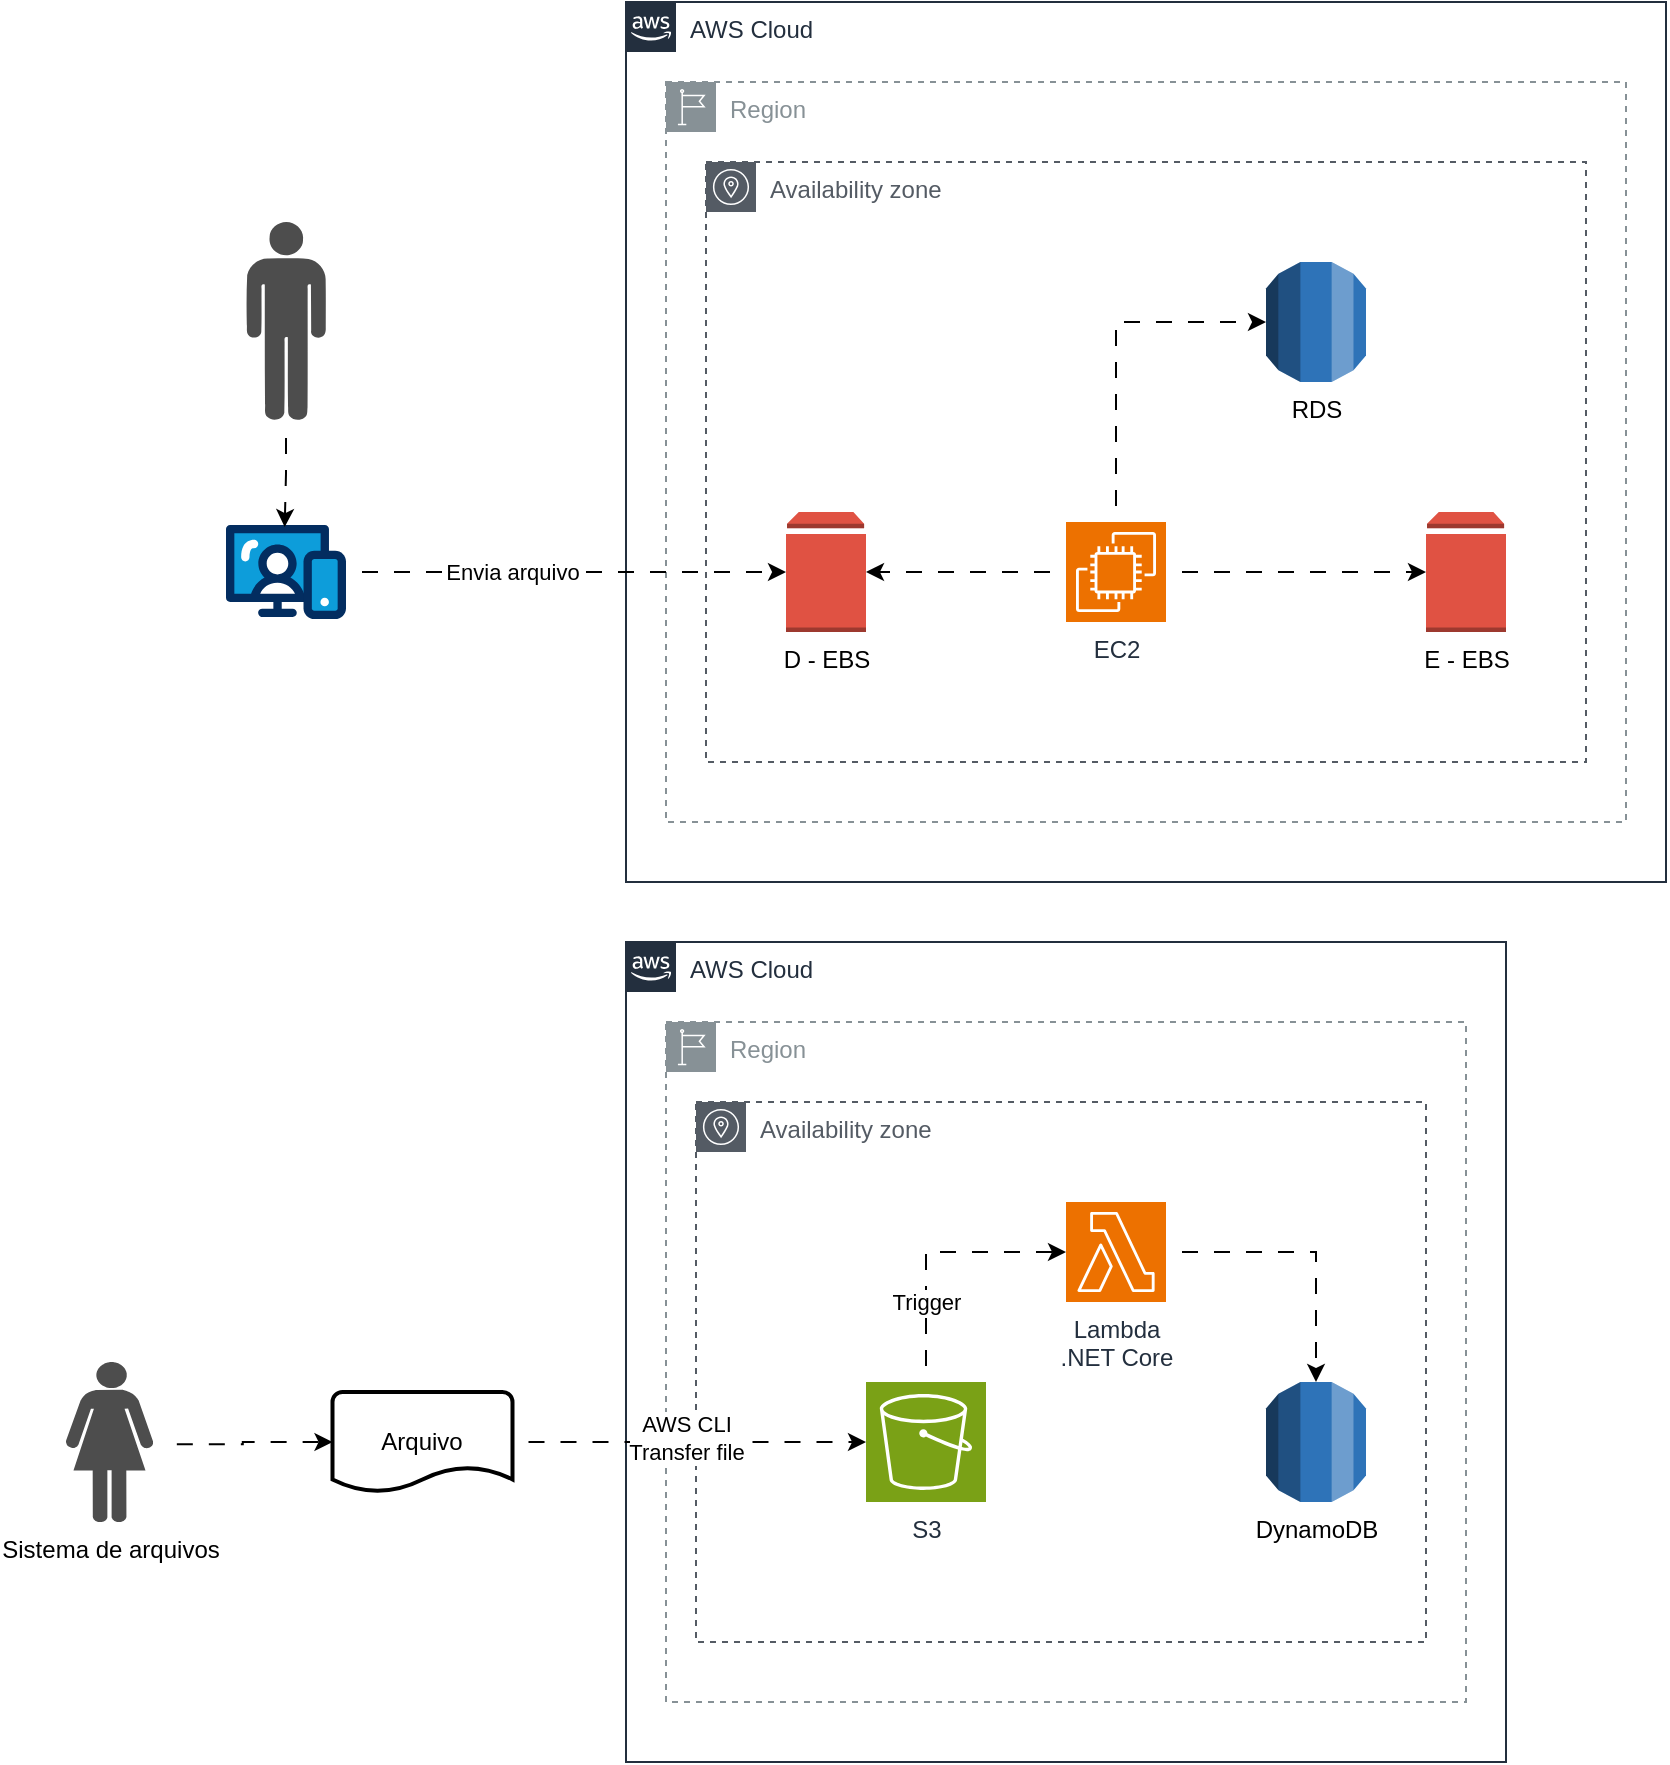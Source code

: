 <mxfile version="28.1.2">
  <diagram name="Página-1" id="TAZYYFVGmOiwBqu2cngv">
    <mxGraphModel dx="1819" dy="596" grid="1" gridSize="10" guides="1" tooltips="1" connect="1" arrows="1" fold="1" page="1" pageScale="1" pageWidth="827" pageHeight="1169" math="0" shadow="0">
      <root>
        <mxCell id="0" />
        <mxCell id="1" parent="0" />
        <mxCell id="4NUzQ8OtlcHXTNtB0GQe-2" value="" style="verticalLabelPosition=bottom;aspect=fixed;html=1;shape=mxgraph.salesforce.web;fillColorStyles=fillColor2,fillColor3,fillColor4;fillColor2=#032d60;fillColor3=#0d9dda;fillColor4=#ffffff;fillColor=none;strokeColor=none;" vertex="1" parent="1">
          <mxGeometry x="-90" y="401.3" width="60" height="47.4" as="geometry" />
        </mxCell>
        <mxCell id="4NUzQ8OtlcHXTNtB0GQe-4" value="" style="verticalLabelPosition=bottom;sketch=0;html=1;fillColor=#4D4D4D;verticalAlign=top;align=center;pointerEvents=1;shape=mxgraph.cisco_safe.design.actor_2;" vertex="1" parent="1">
          <mxGeometry x="-80" y="250" width="40" height="100" as="geometry" />
        </mxCell>
        <mxCell id="4NUzQ8OtlcHXTNtB0GQe-5" style="edgeStyle=orthogonalEdgeStyle;rounded=0;orthogonalLoop=1;jettySize=auto;html=1;entryX=0.489;entryY=0.023;entryDx=0;entryDy=0;entryPerimeter=0;snapToPoint=1;flowAnimation=1;" edge="1" parent="1" source="4NUzQ8OtlcHXTNtB0GQe-4" target="4NUzQ8OtlcHXTNtB0GQe-2">
          <mxGeometry relative="1" as="geometry" />
        </mxCell>
        <mxCell id="4NUzQ8OtlcHXTNtB0GQe-8" value="AWS Cloud" style="points=[[0,0],[0.25,0],[0.5,0],[0.75,0],[1,0],[1,0.25],[1,0.5],[1,0.75],[1,1],[0.75,1],[0.5,1],[0.25,1],[0,1],[0,0.75],[0,0.5],[0,0.25]];outlineConnect=0;gradientColor=none;html=1;whiteSpace=wrap;fontSize=12;fontStyle=0;container=1;pointerEvents=0;collapsible=0;recursiveResize=0;shape=mxgraph.aws4.group;grIcon=mxgraph.aws4.group_aws_cloud_alt;strokeColor=#232F3E;fillColor=none;verticalAlign=top;align=left;spacingLeft=30;fontColor=#232F3E;dashed=0;" vertex="1" parent="1">
          <mxGeometry x="110" y="140" width="520" height="440" as="geometry" />
        </mxCell>
        <mxCell id="4NUzQ8OtlcHXTNtB0GQe-11" value="Region" style="sketch=0;outlineConnect=0;gradientColor=none;html=1;whiteSpace=wrap;fontSize=12;fontStyle=0;shape=mxgraph.aws4.group;grIcon=mxgraph.aws4.group_region;strokeColor=#879196;fillColor=none;verticalAlign=top;align=left;spacingLeft=30;fontColor=#879196;dashed=1;" vertex="1" parent="4NUzQ8OtlcHXTNtB0GQe-8">
          <mxGeometry x="20" y="40" width="480" height="370" as="geometry" />
        </mxCell>
        <mxCell id="4NUzQ8OtlcHXTNtB0GQe-10" value="Availability zone" style="sketch=0;outlineConnect=0;gradientColor=none;html=1;whiteSpace=wrap;fontSize=12;fontStyle=0;shape=mxgraph.aws4.group;grIcon=mxgraph.aws4.group_availability_zone;strokeColor=#545B64;fillColor=none;verticalAlign=top;align=left;spacingLeft=30;fontColor=#545B64;dashed=1;" vertex="1" parent="4NUzQ8OtlcHXTNtB0GQe-8">
          <mxGeometry x="40" y="80" width="440" height="300" as="geometry" />
        </mxCell>
        <mxCell id="4NUzQ8OtlcHXTNtB0GQe-1" value="D - EBS" style="outlineConnect=0;dashed=0;verticalLabelPosition=bottom;verticalAlign=top;align=center;html=1;shape=mxgraph.aws3.volume;fillColor=#E05243;gradientColor=none;" vertex="1" parent="4NUzQ8OtlcHXTNtB0GQe-8">
          <mxGeometry x="80" y="255" width="40" height="60" as="geometry" />
        </mxCell>
        <mxCell id="4NUzQ8OtlcHXTNtB0GQe-12" style="edgeStyle=orthogonalEdgeStyle;rounded=0;orthogonalLoop=1;jettySize=auto;html=1;flowAnimation=1;" edge="1" parent="4NUzQ8OtlcHXTNtB0GQe-8" source="4NUzQ8OtlcHXTNtB0GQe-9" target="4NUzQ8OtlcHXTNtB0GQe-1">
          <mxGeometry relative="1" as="geometry" />
        </mxCell>
        <mxCell id="4NUzQ8OtlcHXTNtB0GQe-14" style="edgeStyle=orthogonalEdgeStyle;rounded=0;orthogonalLoop=1;jettySize=auto;html=1;exitX=1;exitY=0.5;exitDx=0;exitDy=0;exitPerimeter=0;flowAnimation=1;" edge="1" parent="4NUzQ8OtlcHXTNtB0GQe-8" source="4NUzQ8OtlcHXTNtB0GQe-9" target="4NUzQ8OtlcHXTNtB0GQe-13">
          <mxGeometry relative="1" as="geometry" />
        </mxCell>
        <mxCell id="4NUzQ8OtlcHXTNtB0GQe-9" value="EC2" style="sketch=0;points=[[0,0,0],[0.25,0,0],[0.5,0,0],[0.75,0,0],[1,0,0],[0,1,0],[0.25,1,0],[0.5,1,0],[0.75,1,0],[1,1,0],[0,0.25,0],[0,0.5,0],[0,0.75,0],[1,0.25,0],[1,0.5,0],[1,0.75,0]];outlineConnect=0;fontColor=#232F3E;fillColor=#ED7100;strokeColor=#ffffff;dashed=0;verticalLabelPosition=bottom;verticalAlign=top;align=center;html=1;fontSize=12;fontStyle=0;aspect=fixed;shape=mxgraph.aws4.resourceIcon;resIcon=mxgraph.aws4.ec2;" vertex="1" parent="4NUzQ8OtlcHXTNtB0GQe-8">
          <mxGeometry x="220" y="260" width="50" height="50" as="geometry" />
        </mxCell>
        <mxCell id="4NUzQ8OtlcHXTNtB0GQe-13" value="E - EBS" style="outlineConnect=0;dashed=0;verticalLabelPosition=bottom;verticalAlign=top;align=center;html=1;shape=mxgraph.aws3.volume;fillColor=#E05243;gradientColor=none;" vertex="1" parent="4NUzQ8OtlcHXTNtB0GQe-8">
          <mxGeometry x="400" y="255" width="40" height="60" as="geometry" />
        </mxCell>
        <mxCell id="4NUzQ8OtlcHXTNtB0GQe-15" value="RDS" style="outlineConnect=0;dashed=0;verticalLabelPosition=bottom;verticalAlign=top;align=center;html=1;shape=mxgraph.aws3.rds;fillColor=#2E73B8;gradientColor=none;" vertex="1" parent="4NUzQ8OtlcHXTNtB0GQe-8">
          <mxGeometry x="320" y="130" width="50" height="60" as="geometry" />
        </mxCell>
        <mxCell id="4NUzQ8OtlcHXTNtB0GQe-16" style="edgeStyle=orthogonalEdgeStyle;rounded=0;orthogonalLoop=1;jettySize=auto;html=1;exitX=0.5;exitY=0;exitDx=0;exitDy=0;exitPerimeter=0;entryX=0;entryY=0.5;entryDx=0;entryDy=0;entryPerimeter=0;flowAnimation=1;" edge="1" parent="4NUzQ8OtlcHXTNtB0GQe-8" source="4NUzQ8OtlcHXTNtB0GQe-9" target="4NUzQ8OtlcHXTNtB0GQe-15">
          <mxGeometry relative="1" as="geometry" />
        </mxCell>
        <mxCell id="4NUzQ8OtlcHXTNtB0GQe-17" style="edgeStyle=orthogonalEdgeStyle;rounded=0;orthogonalLoop=1;jettySize=auto;html=1;entryX=0;entryY=0.5;entryDx=0;entryDy=0;entryPerimeter=0;flowAnimation=1;" edge="1" parent="1" source="4NUzQ8OtlcHXTNtB0GQe-2" target="4NUzQ8OtlcHXTNtB0GQe-1">
          <mxGeometry relative="1" as="geometry" />
        </mxCell>
        <mxCell id="4NUzQ8OtlcHXTNtB0GQe-18" value="Envia arquivo" style="edgeLabel;html=1;align=center;verticalAlign=middle;resizable=0;points=[];" vertex="1" connectable="0" parent="4NUzQ8OtlcHXTNtB0GQe-17">
          <mxGeometry x="-0.374" y="4" relative="1" as="geometry">
            <mxPoint x="14" y="4" as="offset" />
          </mxGeometry>
        </mxCell>
        <mxCell id="4NUzQ8OtlcHXTNtB0GQe-30" value="AWS Cloud" style="points=[[0,0],[0.25,0],[0.5,0],[0.75,0],[1,0],[1,0.25],[1,0.5],[1,0.75],[1,1],[0.75,1],[0.5,1],[0.25,1],[0,1],[0,0.75],[0,0.5],[0,0.25]];outlineConnect=0;gradientColor=none;html=1;whiteSpace=wrap;fontSize=12;fontStyle=0;container=1;pointerEvents=0;collapsible=0;recursiveResize=0;shape=mxgraph.aws4.group;grIcon=mxgraph.aws4.group_aws_cloud_alt;strokeColor=#232F3E;fillColor=none;verticalAlign=top;align=left;spacingLeft=30;fontColor=#232F3E;dashed=0;" vertex="1" parent="1">
          <mxGeometry x="110" y="610" width="440" height="410" as="geometry" />
        </mxCell>
        <mxCell id="4NUzQ8OtlcHXTNtB0GQe-31" value="Region" style="sketch=0;outlineConnect=0;gradientColor=none;html=1;whiteSpace=wrap;fontSize=12;fontStyle=0;shape=mxgraph.aws4.group;grIcon=mxgraph.aws4.group_region;strokeColor=#879196;fillColor=none;verticalAlign=top;align=left;spacingLeft=30;fontColor=#879196;dashed=1;" vertex="1" parent="4NUzQ8OtlcHXTNtB0GQe-30">
          <mxGeometry x="20" y="40" width="400" height="340" as="geometry" />
        </mxCell>
        <mxCell id="4NUzQ8OtlcHXTNtB0GQe-32" value="Availability zone" style="outlineConnect=0;gradientColor=none;html=1;whiteSpace=wrap;fontSize=12;fontStyle=0;shape=mxgraph.aws4.group;grIcon=mxgraph.aws4.group_availability_zone;strokeColor=#545B64;fillColor=none;verticalAlign=top;align=left;spacingLeft=30;fontColor=#545B64;dashed=1;shadow=0;" vertex="1" parent="4NUzQ8OtlcHXTNtB0GQe-30">
          <mxGeometry x="35" y="80" width="365" height="270" as="geometry" />
        </mxCell>
        <mxCell id="4NUzQ8OtlcHXTNtB0GQe-33" value="S3" style="sketch=0;points=[[0,0,0],[0.25,0,0],[0.5,0,0],[0.75,0,0],[1,0,0],[0,1,0],[0.25,1,0],[0.5,1,0],[0.75,1,0],[1,1,0],[0,0.25,0],[0,0.5,0],[0,0.75,0],[1,0.25,0],[1,0.5,0],[1,0.75,0]];outlineConnect=0;fontColor=#232F3E;fillColor=#7AA116;strokeColor=#ffffff;dashed=0;verticalLabelPosition=bottom;verticalAlign=top;align=center;html=1;fontSize=12;fontStyle=0;aspect=fixed;shape=mxgraph.aws4.resourceIcon;resIcon=mxgraph.aws4.s3;" vertex="1" parent="4NUzQ8OtlcHXTNtB0GQe-30">
          <mxGeometry x="120" y="220" width="60" height="60" as="geometry" />
        </mxCell>
        <mxCell id="4NUzQ8OtlcHXTNtB0GQe-34" value="Lambda&lt;div&gt;.NET Core&lt;/div&gt;" style="sketch=0;points=[[0,0,0],[0.25,0,0],[0.5,0,0],[0.75,0,0],[1,0,0],[0,1,0],[0.25,1,0],[0.5,1,0],[0.75,1,0],[1,1,0],[0,0.25,0],[0,0.5,0],[0,0.75,0],[1,0.25,0],[1,0.5,0],[1,0.75,0]];outlineConnect=0;fontColor=#232F3E;fillColor=#ED7100;strokeColor=#ffffff;dashed=0;verticalLabelPosition=bottom;verticalAlign=top;align=center;html=1;fontSize=12;fontStyle=0;aspect=fixed;shape=mxgraph.aws4.resourceIcon;resIcon=mxgraph.aws4.lambda;" vertex="1" parent="4NUzQ8OtlcHXTNtB0GQe-30">
          <mxGeometry x="220" y="130" width="50" height="50" as="geometry" />
        </mxCell>
        <mxCell id="4NUzQ8OtlcHXTNtB0GQe-35" style="edgeStyle=orthogonalEdgeStyle;rounded=0;orthogonalLoop=1;jettySize=auto;html=1;entryX=0;entryY=0.5;entryDx=0;entryDy=0;entryPerimeter=0;flowAnimation=1;" edge="1" parent="4NUzQ8OtlcHXTNtB0GQe-30" source="4NUzQ8OtlcHXTNtB0GQe-33" target="4NUzQ8OtlcHXTNtB0GQe-34">
          <mxGeometry relative="1" as="geometry">
            <Array as="points">
              <mxPoint x="150" y="155" />
            </Array>
          </mxGeometry>
        </mxCell>
        <mxCell id="4NUzQ8OtlcHXTNtB0GQe-36" value="Trigger" style="edgeLabel;html=1;align=center;verticalAlign=middle;resizable=0;points=[];" vertex="1" connectable="0" parent="4NUzQ8OtlcHXTNtB0GQe-35">
          <mxGeometry x="-0.165" relative="1" as="geometry">
            <mxPoint y="16" as="offset" />
          </mxGeometry>
        </mxCell>
        <mxCell id="4NUzQ8OtlcHXTNtB0GQe-42" value="DynamoDB" style="outlineConnect=0;dashed=0;verticalLabelPosition=bottom;verticalAlign=top;align=center;html=1;shape=mxgraph.aws3.rds;fillColor=#2E73B8;gradientColor=none;" vertex="1" parent="4NUzQ8OtlcHXTNtB0GQe-30">
          <mxGeometry x="320" y="220" width="50" height="60" as="geometry" />
        </mxCell>
        <mxCell id="4NUzQ8OtlcHXTNtB0GQe-45" style="edgeStyle=orthogonalEdgeStyle;rounded=0;orthogonalLoop=1;jettySize=auto;html=1;exitX=1;exitY=0.5;exitDx=0;exitDy=0;exitPerimeter=0;entryX=0.5;entryY=0;entryDx=0;entryDy=0;entryPerimeter=0;flowAnimation=1;" edge="1" parent="4NUzQ8OtlcHXTNtB0GQe-30" source="4NUzQ8OtlcHXTNtB0GQe-34" target="4NUzQ8OtlcHXTNtB0GQe-42">
          <mxGeometry relative="1" as="geometry" />
        </mxCell>
        <mxCell id="4NUzQ8OtlcHXTNtB0GQe-40" style="edgeStyle=orthogonalEdgeStyle;rounded=0;orthogonalLoop=1;jettySize=auto;html=1;flowAnimation=1;" edge="1" parent="1" source="4NUzQ8OtlcHXTNtB0GQe-37" target="4NUzQ8OtlcHXTNtB0GQe-33">
          <mxGeometry relative="1" as="geometry" />
        </mxCell>
        <mxCell id="4NUzQ8OtlcHXTNtB0GQe-41" value="AWS CLI&lt;div&gt;Transfer file&lt;/div&gt;" style="edgeLabel;html=1;align=center;verticalAlign=middle;resizable=0;points=[];" vertex="1" connectable="0" parent="4NUzQ8OtlcHXTNtB0GQe-40">
          <mxGeometry x="-0.024" y="2" relative="1" as="geometry">
            <mxPoint as="offset" />
          </mxGeometry>
        </mxCell>
        <mxCell id="4NUzQ8OtlcHXTNtB0GQe-37" value="Arquivo" style="strokeWidth=2;html=1;shape=mxgraph.flowchart.document2;whiteSpace=wrap;size=0.25;" vertex="1" parent="1">
          <mxGeometry x="-36.75" y="835" width="90" height="50" as="geometry" />
        </mxCell>
        <mxCell id="4NUzQ8OtlcHXTNtB0GQe-38" value="Sistema de arquivos" style="verticalLabelPosition=bottom;sketch=0;html=1;fillColor=#4D4D4D;verticalAlign=top;align=center;pointerEvents=1;shape=mxgraph.cisco_safe.design.actor_1;" vertex="1" parent="1">
          <mxGeometry x="-170" y="820" width="43.5" height="80" as="geometry" />
        </mxCell>
        <mxCell id="4NUzQ8OtlcHXTNtB0GQe-39" style="edgeStyle=orthogonalEdgeStyle;rounded=0;orthogonalLoop=1;jettySize=auto;html=1;entryX=0;entryY=0.5;entryDx=0;entryDy=0;entryPerimeter=0;flowAnimation=1;exitX=1.09;exitY=0.514;exitDx=0;exitDy=0;exitPerimeter=0;" edge="1" parent="1" source="4NUzQ8OtlcHXTNtB0GQe-38" target="4NUzQ8OtlcHXTNtB0GQe-37">
          <mxGeometry relative="1" as="geometry">
            <mxPoint x="8.35" y="780" as="sourcePoint" />
            <mxPoint x="8.25" y="850" as="targetPoint" />
          </mxGeometry>
        </mxCell>
      </root>
    </mxGraphModel>
  </diagram>
</mxfile>
